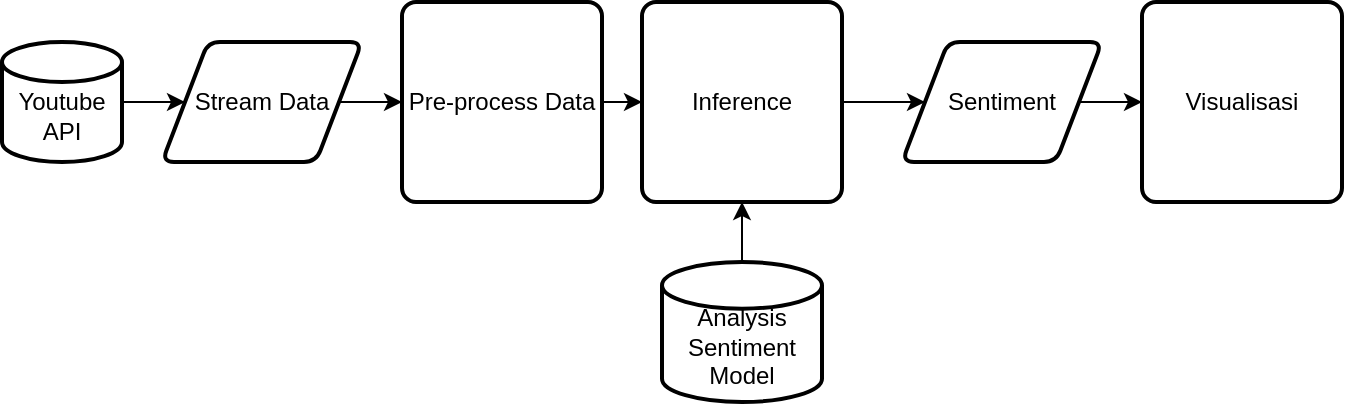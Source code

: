 <mxfile version="20.7.4" type="device" pages="2"><diagram id="-NpxF603Ohs42ur0VVwt" name="Gambaran Umum"><mxGraphModel dx="1195" dy="637" grid="1" gridSize="10" guides="1" tooltips="1" connect="1" arrows="1" fold="1" page="1" pageScale="1" pageWidth="850" pageHeight="1100" math="0" shadow="0"><root><mxCell id="0"/><mxCell id="1" parent="0"/><mxCell id="hbezrE4w3iEOkzvTjx0--6" value="" style="edgeStyle=orthogonalEdgeStyle;rounded=0;orthogonalLoop=1;jettySize=auto;html=1;" edge="1" parent="1" source="hbezrE4w3iEOkzvTjx0--2" target="hbezrE4w3iEOkzvTjx0--5"><mxGeometry relative="1" as="geometry"/></mxCell><mxCell id="hbezrE4w3iEOkzvTjx0--2" value="Stream Data" style="shape=parallelogram;html=1;strokeWidth=2;perimeter=parallelogramPerimeter;whiteSpace=wrap;rounded=1;arcSize=12;size=0.23;" vertex="1" parent="1"><mxGeometry x="130" y="210" width="100" height="60" as="geometry"/></mxCell><mxCell id="hbezrE4w3iEOkzvTjx0--4" value="" style="edgeStyle=orthogonalEdgeStyle;rounded=0;orthogonalLoop=1;jettySize=auto;html=1;" edge="1" parent="1" source="hbezrE4w3iEOkzvTjx0--3" target="hbezrE4w3iEOkzvTjx0--2"><mxGeometry relative="1" as="geometry"/></mxCell><mxCell id="hbezrE4w3iEOkzvTjx0--3" value="&lt;br&gt;Youtube API" style="strokeWidth=2;html=1;shape=mxgraph.flowchart.database;whiteSpace=wrap;" vertex="1" parent="1"><mxGeometry x="50" y="210" width="60" height="60" as="geometry"/></mxCell><mxCell id="hbezrE4w3iEOkzvTjx0--8" value="" style="edgeStyle=orthogonalEdgeStyle;rounded=0;orthogonalLoop=1;jettySize=auto;html=1;" edge="1" parent="1" source="hbezrE4w3iEOkzvTjx0--5" target="hbezrE4w3iEOkzvTjx0--7"><mxGeometry relative="1" as="geometry"/></mxCell><mxCell id="hbezrE4w3iEOkzvTjx0--5" value="Pre-process Data" style="rounded=1;whiteSpace=wrap;html=1;absoluteArcSize=1;arcSize=14;strokeWidth=2;" vertex="1" parent="1"><mxGeometry x="250" y="190" width="100" height="100" as="geometry"/></mxCell><mxCell id="hbezrE4w3iEOkzvTjx0--12" value="" style="edgeStyle=orthogonalEdgeStyle;rounded=0;orthogonalLoop=1;jettySize=auto;html=1;" edge="1" parent="1" source="hbezrE4w3iEOkzvTjx0--7" target="hbezrE4w3iEOkzvTjx0--11"><mxGeometry relative="1" as="geometry"/></mxCell><mxCell id="hbezrE4w3iEOkzvTjx0--7" value="Inference" style="rounded=1;whiteSpace=wrap;html=1;absoluteArcSize=1;arcSize=14;strokeWidth=2;" vertex="1" parent="1"><mxGeometry x="370" y="190" width="100" height="100" as="geometry"/></mxCell><mxCell id="hbezrE4w3iEOkzvTjx0--10" value="" style="edgeStyle=orthogonalEdgeStyle;rounded=0;orthogonalLoop=1;jettySize=auto;html=1;" edge="1" parent="1" source="hbezrE4w3iEOkzvTjx0--9" target="hbezrE4w3iEOkzvTjx0--7"><mxGeometry relative="1" as="geometry"/></mxCell><mxCell id="hbezrE4w3iEOkzvTjx0--9" value="&lt;br&gt;Analysis Sentiment Model" style="strokeWidth=2;html=1;shape=mxgraph.flowchart.database;whiteSpace=wrap;" vertex="1" parent="1"><mxGeometry x="380" y="320" width="80" height="70" as="geometry"/></mxCell><mxCell id="KRwsvYO0MeyUZ_7zj62v-2" value="" style="edgeStyle=orthogonalEdgeStyle;rounded=0;orthogonalLoop=1;jettySize=auto;html=1;" edge="1" parent="1" source="hbezrE4w3iEOkzvTjx0--11" target="KRwsvYO0MeyUZ_7zj62v-1"><mxGeometry relative="1" as="geometry"/></mxCell><mxCell id="hbezrE4w3iEOkzvTjx0--11" value="Sentiment" style="shape=parallelogram;html=1;strokeWidth=2;perimeter=parallelogramPerimeter;whiteSpace=wrap;rounded=1;arcSize=12;size=0.23;" vertex="1" parent="1"><mxGeometry x="500" y="210" width="100" height="60" as="geometry"/></mxCell><mxCell id="KRwsvYO0MeyUZ_7zj62v-1" value="Visualisasi" style="rounded=1;whiteSpace=wrap;html=1;absoluteArcSize=1;arcSize=14;strokeWidth=2;" vertex="1" parent="1"><mxGeometry x="620" y="190" width="100" height="100" as="geometry"/></mxCell></root></mxGraphModel></diagram><diagram id="NzowSwM9PGonSdElBcdO" name="Infrastruktur"><mxGraphModel dx="2045" dy="637" grid="1" gridSize="10" guides="1" tooltips="1" connect="1" arrows="1" fold="1" page="1" pageScale="1" pageWidth="850" pageHeight="1100" math="0" shadow="0"><root><mxCell id="0"/><mxCell id="1" parent="0"/><mxCell id="Q_L1DGXCjrk33qzWE7le-1" value="" style="edgeStyle=orthogonalEdgeStyle;rounded=0;orthogonalLoop=1;jettySize=auto;html=1;" edge="1" parent="1" source="Q_L1DGXCjrk33qzWE7le-2" target="Q_L1DGXCjrk33qzWE7le-6"><mxGeometry relative="1" as="geometry"/></mxCell><mxCell id="Q_L1DGXCjrk33qzWE7le-2" value="Stream Data" style="shape=parallelogram;html=1;strokeWidth=2;perimeter=parallelogramPerimeter;whiteSpace=wrap;rounded=1;arcSize=12;size=0.23;" vertex="1" parent="1"><mxGeometry x="130" y="210" width="100" height="60" as="geometry"/></mxCell><mxCell id="Q_L1DGXCjrk33qzWE7le-3" value="" style="edgeStyle=orthogonalEdgeStyle;rounded=0;orthogonalLoop=1;jettySize=auto;html=1;" edge="1" parent="1" source="Q_L1DGXCjrk33qzWE7le-4" target="Q_L1DGXCjrk33qzWE7le-2"><mxGeometry relative="1" as="geometry"/></mxCell><mxCell id="Q_L1DGXCjrk33qzWE7le-4" value="&lt;br&gt;Youtube API" style="strokeWidth=2;html=1;shape=mxgraph.flowchart.database;whiteSpace=wrap;" vertex="1" parent="1"><mxGeometry x="50" y="210" width="60" height="60" as="geometry"/></mxCell><mxCell id="oC4vY81QKU5EILOMT10U-3" value="" style="edgeStyle=orthogonalEdgeStyle;rounded=0;orthogonalLoop=1;jettySize=auto;html=1;" edge="1" parent="1" source="Q_L1DGXCjrk33qzWE7le-6" target="oC4vY81QKU5EILOMT10U-2"><mxGeometry relative="1" as="geometry"/></mxCell><mxCell id="Q_L1DGXCjrk33qzWE7le-6" value="Kafka" style="rounded=1;whiteSpace=wrap;html=1;absoluteArcSize=1;arcSize=14;strokeWidth=2;" vertex="1" parent="1"><mxGeometry x="250" y="190" width="100" height="100" as="geometry"/></mxCell><mxCell id="KEoV0tAdf81arFSdVaUq-5" value="" style="edgeStyle=orthogonalEdgeStyle;rounded=0;orthogonalLoop=1;jettySize=auto;html=1;" edge="1" parent="1" source="Q_L1DGXCjrk33qzWE7le-10" target="KEoV0tAdf81arFSdVaUq-3"><mxGeometry relative="1" as="geometry"/></mxCell><mxCell id="Q_L1DGXCjrk33qzWE7le-10" value="&lt;br&gt;Analysis Sentiment Model" style="strokeWidth=2;html=1;shape=mxgraph.flowchart.database;whiteSpace=wrap;" vertex="1" parent="1"><mxGeometry x="620" y="320" width="80" height="70" as="geometry"/></mxCell><mxCell id="oC4vY81QKU5EILOMT10U-8" style="edgeStyle=orthogonalEdgeStyle;rounded=0;orthogonalLoop=1;jettySize=auto;html=1;exitX=0.5;exitY=0;exitDx=0;exitDy=0;entryX=0.5;entryY=0;entryDx=0;entryDy=0;entryPerimeter=0;" edge="1" parent="1" source="Q_L1DGXCjrk33qzWE7le-11" target="KEoV0tAdf81arFSdVaUq-1"><mxGeometry relative="1" as="geometry"><Array as="points"><mxPoint x="790" y="170"/><mxPoint x="540" y="170"/></Array></mxGeometry></mxCell><mxCell id="Q_L1DGXCjrk33qzWE7le-11" value="Sentiment" style="shape=parallelogram;html=1;strokeWidth=2;perimeter=parallelogramPerimeter;whiteSpace=wrap;rounded=1;arcSize=12;size=0.23;" vertex="1" parent="1"><mxGeometry x="740" y="210" width="100" height="60" as="geometry"/></mxCell><mxCell id="Q_L1DGXCjrk33qzWE7le-15" value="" style="edgeStyle=orthogonalEdgeStyle;rounded=0;orthogonalLoop=1;jettySize=auto;html=1;" edge="1" parent="1" source="Q_L1DGXCjrk33qzWE7le-13" target="Q_L1DGXCjrk33qzWE7le-14"><mxGeometry relative="1" as="geometry"/></mxCell><mxCell id="Q_L1DGXCjrk33qzWE7le-13" value="Keyword" style="html=1;strokeWidth=2;shape=manualInput;whiteSpace=wrap;rounded=1;size=26;arcSize=11;" vertex="1" parent="1"><mxGeometry x="-100" y="100" width="100" height="60" as="geometry"/></mxCell><mxCell id="Q_L1DGXCjrk33qzWE7le-16" value="" style="edgeStyle=orthogonalEdgeStyle;rounded=0;orthogonalLoop=1;jettySize=auto;html=1;" edge="1" parent="1" source="Q_L1DGXCjrk33qzWE7le-14" target="Q_L1DGXCjrk33qzWE7le-4"><mxGeometry relative="1" as="geometry"/></mxCell><mxCell id="Q_L1DGXCjrk33qzWE7le-14" value="Producer" style="rounded=1;whiteSpace=wrap;html=1;absoluteArcSize=1;arcSize=14;strokeWidth=2;" vertex="1" parent="1"><mxGeometry x="30" y="80" width="100" height="100" as="geometry"/></mxCell><mxCell id="KEoV0tAdf81arFSdVaUq-4" value="" style="edgeStyle=orthogonalEdgeStyle;rounded=0;orthogonalLoop=1;jettySize=auto;html=1;" edge="1" parent="1" source="KEoV0tAdf81arFSdVaUq-1" target="KEoV0tAdf81arFSdVaUq-3"><mxGeometry relative="1" as="geometry"/></mxCell><mxCell id="zsBeuIHdhZtCyW73kip7-1" value="" style="edgeStyle=orthogonalEdgeStyle;rounded=0;orthogonalLoop=1;jettySize=auto;html=1;" edge="1" parent="1" source="KEoV0tAdf81arFSdVaUq-1" target="oC4vY81QKU5EILOMT10U-5"><mxGeometry relative="1" as="geometry"/></mxCell><mxCell id="KEoV0tAdf81arFSdVaUq-1" value="HDFS" style="strokeWidth=2;html=1;shape=mxgraph.flowchart.database;whiteSpace=wrap;" vertex="1" parent="1"><mxGeometry x="500" y="205" width="80" height="70" as="geometry"/></mxCell><mxCell id="KEoV0tAdf81arFSdVaUq-6" value="" style="edgeStyle=orthogonalEdgeStyle;rounded=0;orthogonalLoop=1;jettySize=auto;html=1;" edge="1" parent="1" source="KEoV0tAdf81arFSdVaUq-3" target="Q_L1DGXCjrk33qzWE7le-11"><mxGeometry relative="1" as="geometry"/></mxCell><mxCell id="KEoV0tAdf81arFSdVaUq-3" value="Pyspark" style="rounded=1;whiteSpace=wrap;html=1;absoluteArcSize=1;arcSize=14;strokeWidth=2;" vertex="1" parent="1"><mxGeometry x="610" y="190" width="100" height="100" as="geometry"/></mxCell><mxCell id="oC4vY81QKU5EILOMT10U-4" value="" style="edgeStyle=orthogonalEdgeStyle;rounded=0;orthogonalLoop=1;jettySize=auto;html=1;" edge="1" parent="1" source="oC4vY81QKU5EILOMT10U-2" target="KEoV0tAdf81arFSdVaUq-1"><mxGeometry relative="1" as="geometry"/></mxCell><mxCell id="oC4vY81QKU5EILOMT10U-2" value="Apache Spark" style="rounded=1;whiteSpace=wrap;html=1;absoluteArcSize=1;arcSize=14;strokeWidth=2;" vertex="1" parent="1"><mxGeometry x="370" y="190" width="100" height="100" as="geometry"/></mxCell><mxCell id="oC4vY81QKU5EILOMT10U-5" value="Visualisasi" style="rounded=1;whiteSpace=wrap;html=1;absoluteArcSize=1;arcSize=14;strokeWidth=2;" vertex="1" parent="1"><mxGeometry x="490" y="305" width="100" height="100" as="geometry"/></mxCell></root></mxGraphModel></diagram></mxfile>